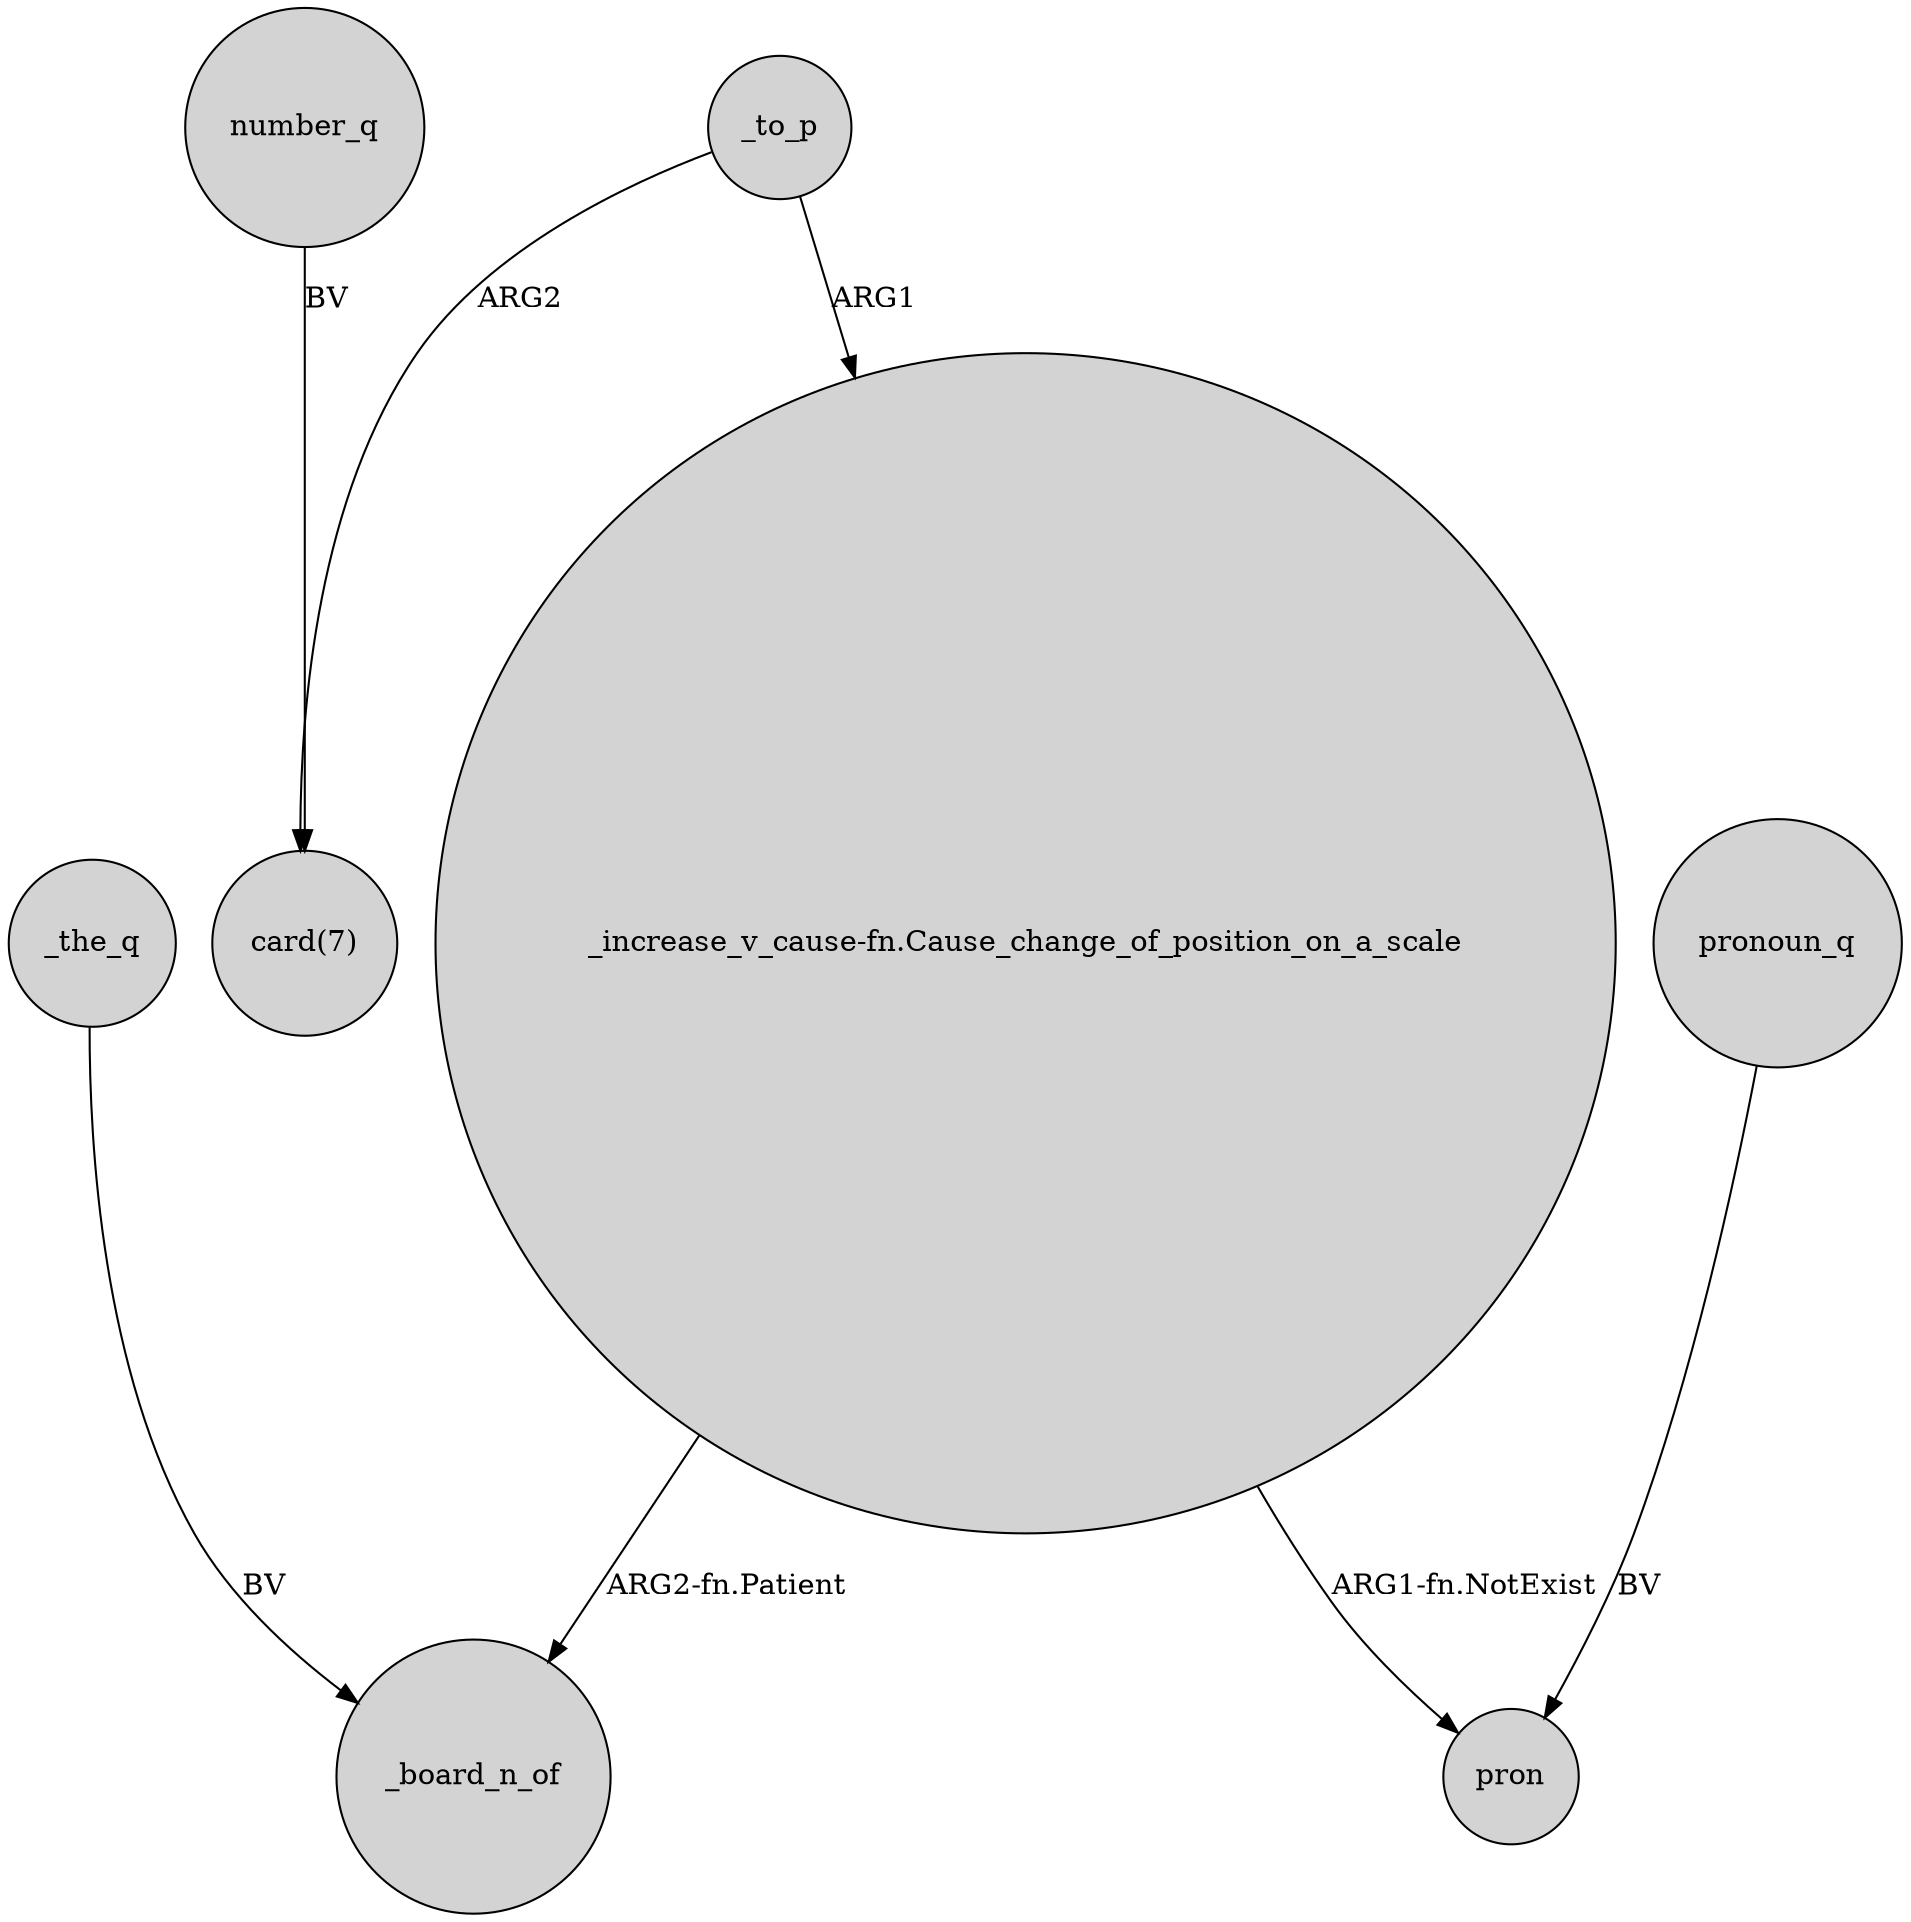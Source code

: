 digraph {
	node [shape=circle style=filled]
	_to_p -> "_increase_v_cause-fn.Cause_change_of_position_on_a_scale" [label=ARG1]
	"_increase_v_cause-fn.Cause_change_of_position_on_a_scale" -> _board_n_of [label="ARG2-fn.Patient"]
	_the_q -> _board_n_of [label=BV]
	number_q -> "card(7)" [label=BV]
	"_increase_v_cause-fn.Cause_change_of_position_on_a_scale" -> pron [label="ARG1-fn.NotExist"]
	_to_p -> "card(7)" [label=ARG2]
	pronoun_q -> pron [label=BV]
}
